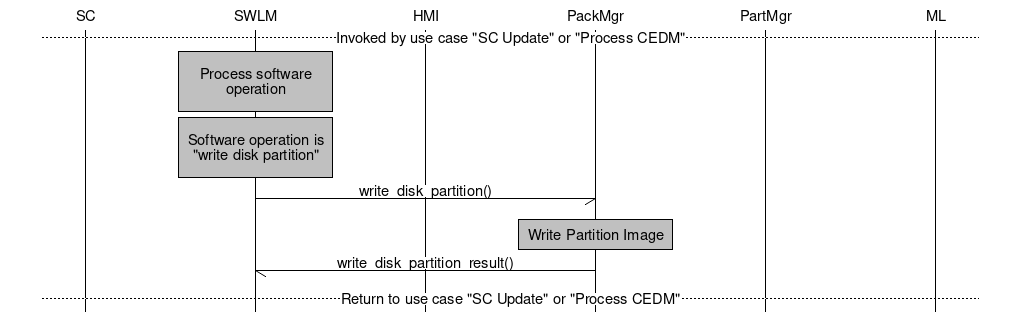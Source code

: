 #
#
# Sequence diagram description
#
# The sequence diagram description below is translated to
# a PNG image by mscgen (http://www.mcternan.me.uk/mscgen/)
# 
# Recompile updated diagrams to a png image with:
#  
#   mscgen -T png swm.msc
#

msc {
  width="1024";
  "SC",  "SWLM", "HMI", "PackMgr", "PartMgr", "ML";
  --- [ label="Invoked by use case \"SC Update\" or \"Process CEDM\""];
  "SWLM" box "SWLM" [ textbgcolour="silver", label = "\nProcess software operation\n" ];
  "SWLM" box "SWLM" [  textbgcolour="silver", label = "\nSoftware operation is \"write disk partition\"\n" ];
  "SWLM" -> "PackMgr" [ label = "write_disk_partition()" ];
  "PackMgr" box "PackMgr" [ textbgcolour="silver", label = "Write Partition Image" ];
  "PackMgr" -> "SWLM" [ label = "write_disk_partition_result()" ];
  --- [ label = "Return to use case \"SC Update\" or \"Process CEDM\""];
}
